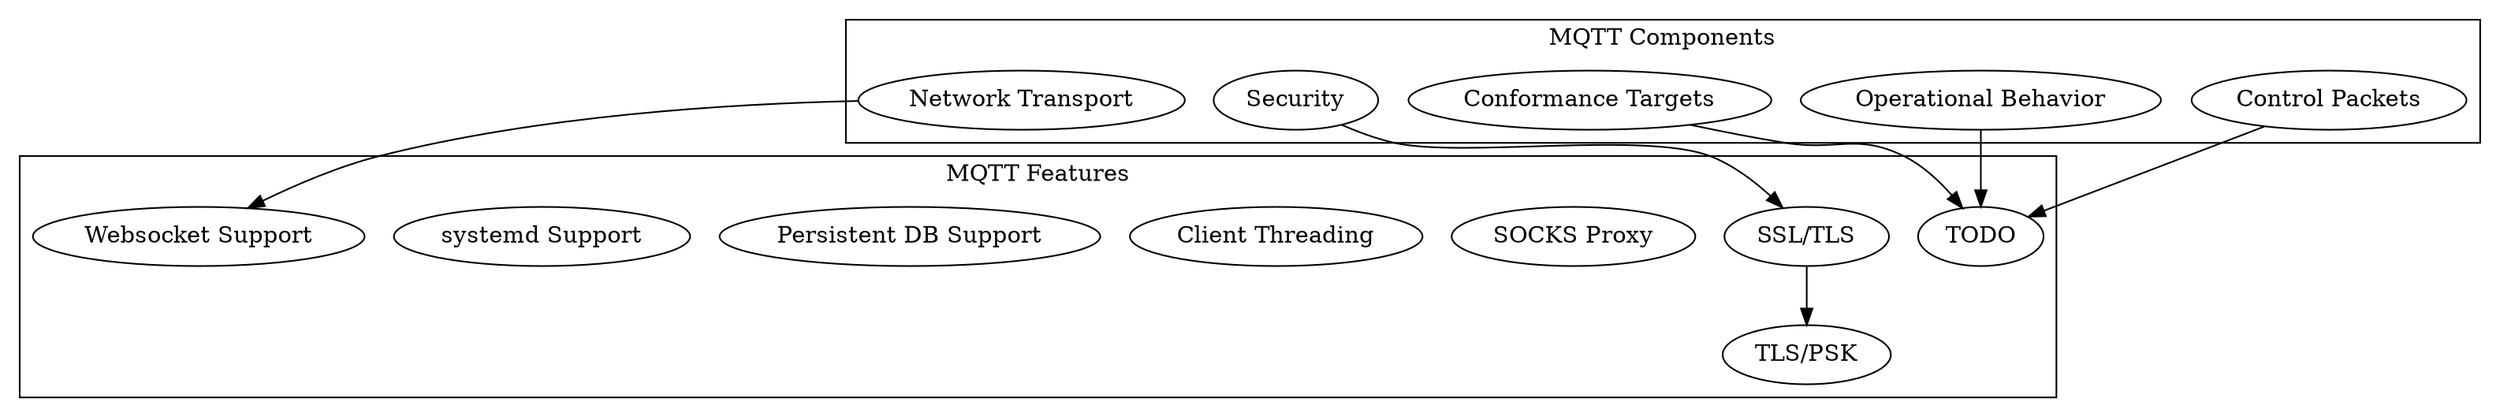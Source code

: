 # Testing manually-constructing a simple digraph from the RFC.
# This will be at the `component` level.
digraph {
	#subgraph cluster_0 {
	#	label="Example subgraph";
	#	a -> b[label="0.2",weight="0.2"];
	#   a -> c[label="0.4",weight="0.4"];
	#   c -> b[label="0.6",weight="0.6"];
	#   c -> e[label="0.6",weight="0.6"];
	#   e -> e[label="0.1",weight="0.1"];
	#   e -> b[label="0.7",weight="0.7"];
	#}

	subgraph cluster_components {
		label="MQTT Components";
		"Control Packets";
		"Operational Behavior";
		"Security";
		"Network Transport";
		"Conformance Targets";
	}

	subgraph cluster_features {
		label="MQTT Features";
		"Security" -> "SSL/TLS" -> "TLS/PSK";
		"Network Transport" -> "Websocket Support";
		"SOCKS Proxy";
		"Client Threading";
		"Persistent DB Support";
		"systemd Support";
		"Conformance Targets" -> "TODO";
		"Operational Behavior" -> "TODO";
		"Control Packets" -> "TODO";
	}

}
